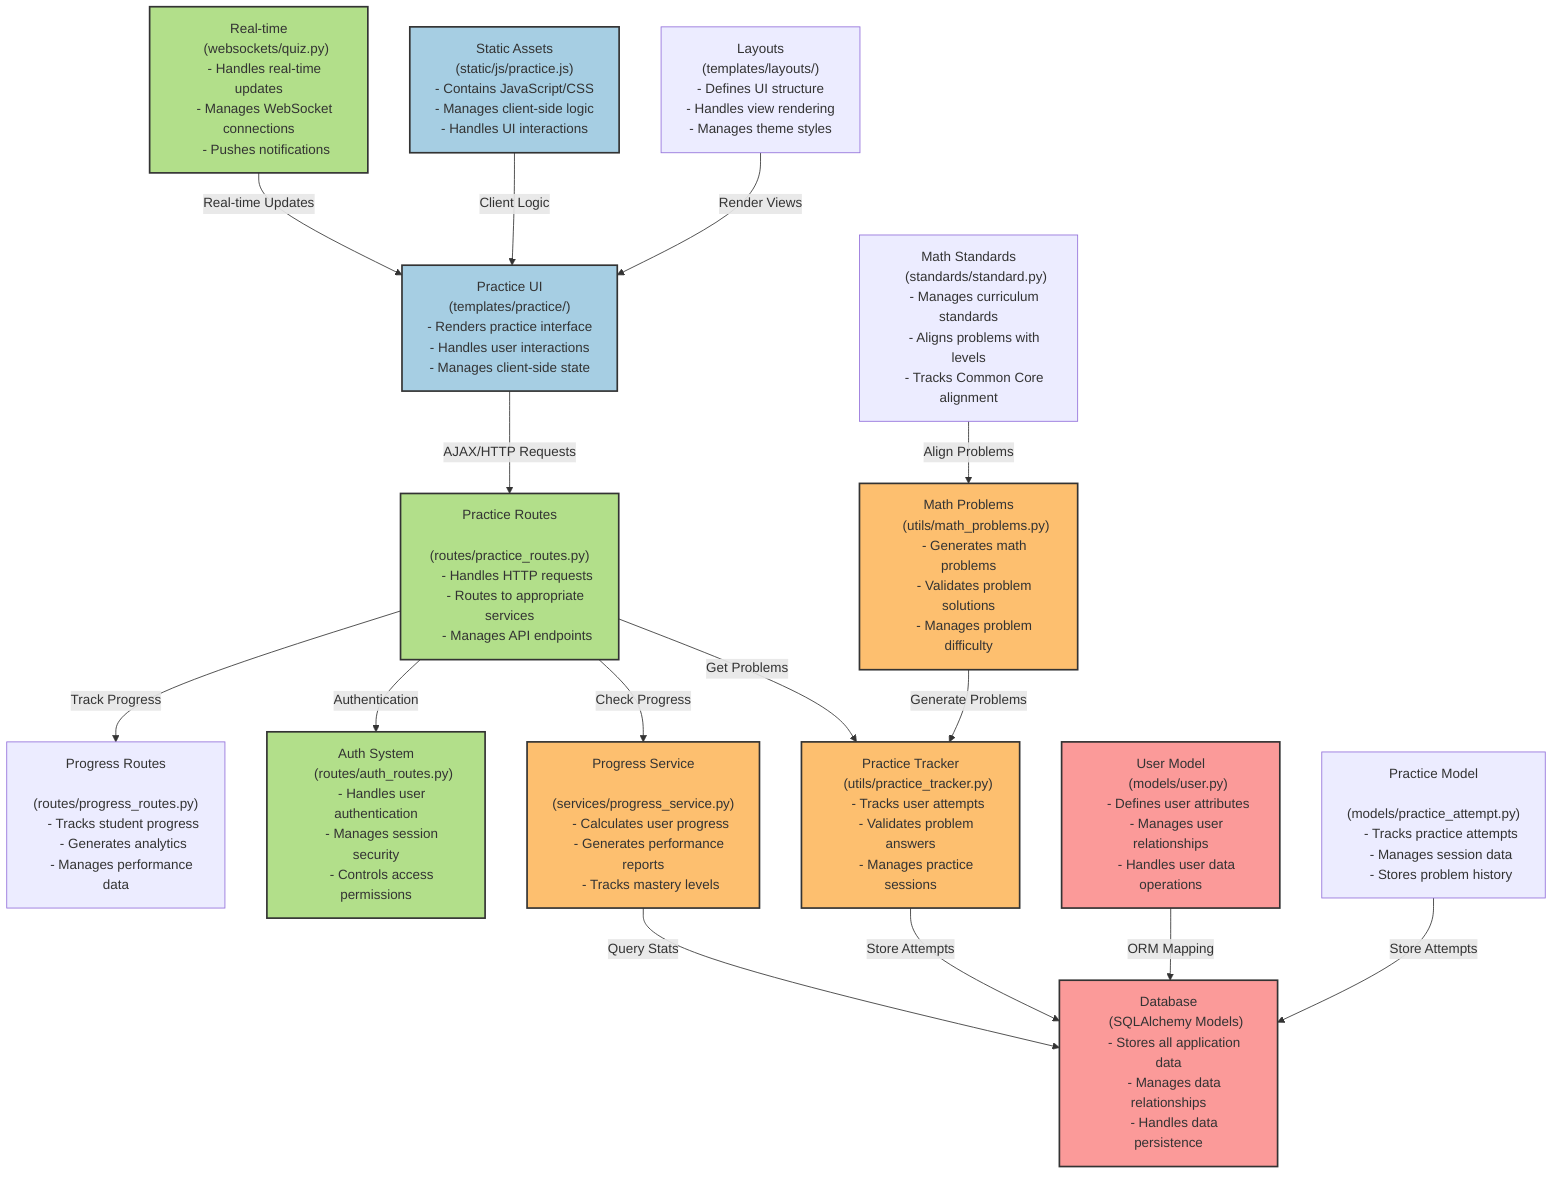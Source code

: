 %% Practice System Architecture Diagram
flowchart TD
    %% UI Layer
    PracticeUI["Practice UI
    (templates/practice/)
    - Renders practice interface
    - Handles user interactions
    - Manages client-side state"]
    
    StaticAssets["Static Assets
    (static/js/practice.js)
    - Contains JavaScript/CSS
    - Manages client-side logic
    - Handles UI interactions"]
    
    Layouts["Layouts
    (templates/layouts/)
    - Defines UI structure
    - Handles view rendering
    - Manages theme styles"]
    
    %% Application Layer
    PracticeRoutes["Practice Routes
    (routes/practice_routes.py)
    - Handles HTTP requests
    - Routes to appropriate services
    - Manages API endpoints"]
    
    AuthSystem["Auth System
    (routes/auth_routes.py)
    - Handles user authentication
    - Manages session security
    - Controls access permissions"]
    
    WebSockets["Real-time
    (websockets/quiz.py)
    - Handles real-time updates
    - Manages WebSocket connections
    - Pushes notifications"]
    
    ProgressRoutes["Progress Routes
    (routes/progress_routes.py)
    - Tracks student progress
    - Generates analytics
    - Manages performance data"]
    
    %% Service Layer
    PracticeTracker["Practice Tracker
    (utils/practice_tracker.py)
    - Tracks user attempts
    - Validates problem answers
    - Manages practice sessions"]
    
    ProgressService["Progress Service
    (services/progress_service.py)
    - Calculates user progress
    - Generates performance reports
    - Tracks mastery levels"]
    
    MathProblems["Math Problems
    (utils/math_problems.py)
    - Generates math problems
    - Validates problem solutions
    - Manages problem difficulty"]
    
    Standards["Math Standards
    (standards/standard.py)
    - Manages curriculum standards
    - Aligns problems with levels
    - Tracks Common Core alignment"]
    
    %% Data Layer
    Database["Database
    (SQLAlchemy Models)
    - Stores all application data
    - Manages data relationships
    - Handles data persistence"]
    
    UserModel["User Model
    (models/user.py)
    - Defines user attributes
    - Manages user relationships
    - Handles user data operations"]
    
    PracticeModel["Practice Model
    (models/practice_attempt.py)
    - Tracks practice attempts
    - Manages session data
    - Stores problem history"]
    
    %% Relationships
    PracticeUI -->|AJAX/HTTP Requests| PracticeRoutes
    Layouts -->|Render Views| PracticeUI
    StaticAssets -->|Client Logic| PracticeUI
    WebSockets -->|Real-time Updates| PracticeUI
    
    PracticeRoutes -->|Get Problems| PracticeTracker
    PracticeRoutes -->|Check Progress| ProgressService
    PracticeRoutes -->|Authentication| AuthSystem
    PracticeRoutes -->|Track Progress| ProgressRoutes
    
    PracticeTracker -->|Store Attempts| Database
    ProgressService -->|Query Stats| Database
    MathProblems -->|Generate Problems| PracticeTracker
    Standards -->|Align Problems| MathProblems
    UserModel -->|ORM Mapping| Database
    PracticeModel -->|Store Attempts| Database
    
    %% Styling
    classDef uiLayer fill:#a6cee3,stroke:#333,stroke-width:2px
    classDef appLayer fill:#b2df8a,stroke:#333,stroke-width:2px
    classDef serviceLayer fill:#fdbf6f,stroke:#333,stroke-width:2px
    classDef dataLayer fill:#fb9a99,stroke:#333,stroke-width:2px
    
    class PracticeUI,Templates,StaticAssets uiLayer
    class PracticeRoutes,AuthSystem,WebSockets appLayer
    class PracticeTracker,ProgressService,MathProblems serviceLayer
    class Database,UserModel dataLayer